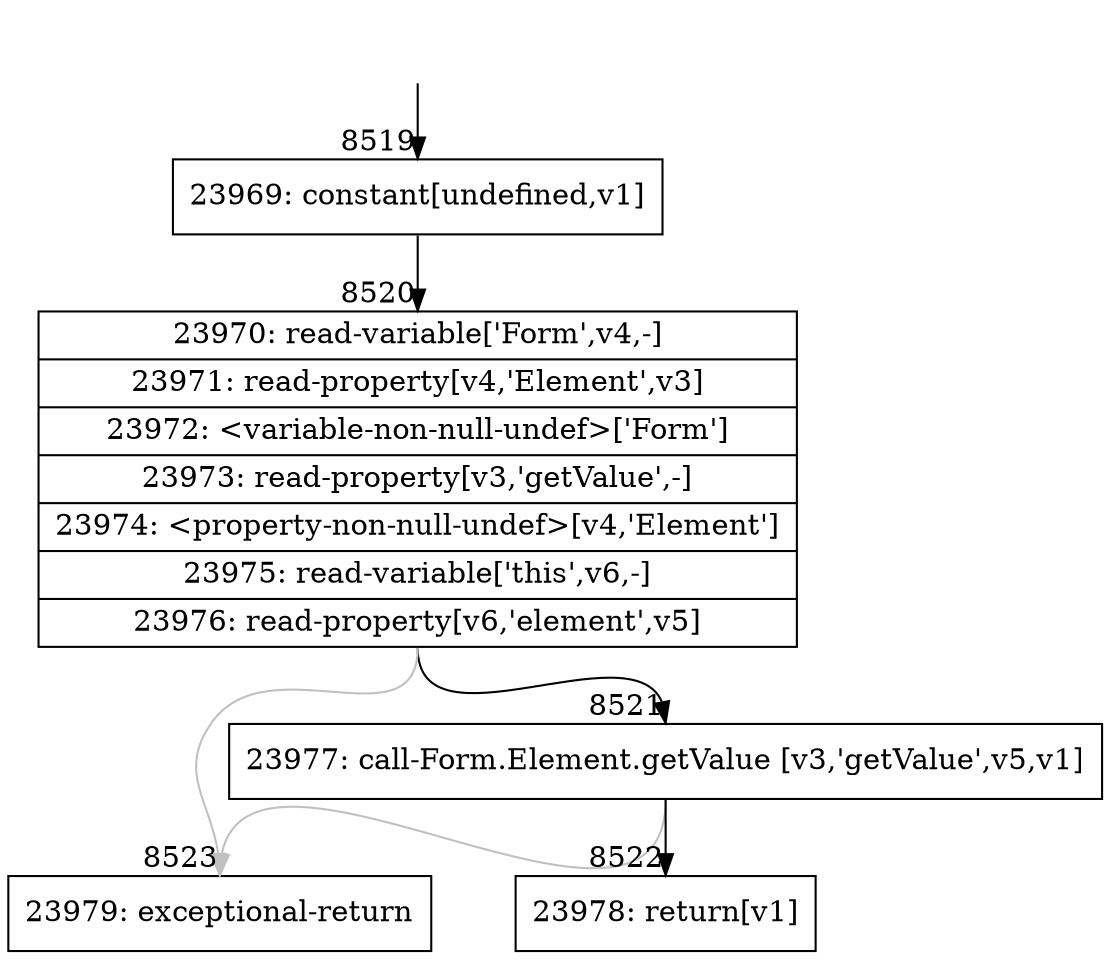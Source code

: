 digraph {
rankdir="TD"
BB_entry635[shape=none,label=""];
BB_entry635 -> BB8519 [tailport=s, headport=n, headlabel="    8519"]
BB8519 [shape=record label="{23969: constant[undefined,v1]}" ] 
BB8519 -> BB8520 [tailport=s, headport=n, headlabel="      8520"]
BB8520 [shape=record label="{23970: read-variable['Form',v4,-]|23971: read-property[v4,'Element',v3]|23972: \<variable-non-null-undef\>['Form']|23973: read-property[v3,'getValue',-]|23974: \<property-non-null-undef\>[v4,'Element']|23975: read-variable['this',v6,-]|23976: read-property[v6,'element',v5]}" ] 
BB8520 -> BB8521 [tailport=s, headport=n, headlabel="      8521"]
BB8520 -> BB8523 [tailport=s, headport=n, color=gray, headlabel="      8523"]
BB8521 [shape=record label="{23977: call-Form.Element.getValue [v3,'getValue',v5,v1]}" ] 
BB8521 -> BB8522 [tailport=s, headport=n, headlabel="      8522"]
BB8521 -> BB8523 [tailport=s, headport=n, color=gray]
BB8522 [shape=record label="{23978: return[v1]}" ] 
BB8523 [shape=record label="{23979: exceptional-return}" ] 
//#$~ 6615
}
